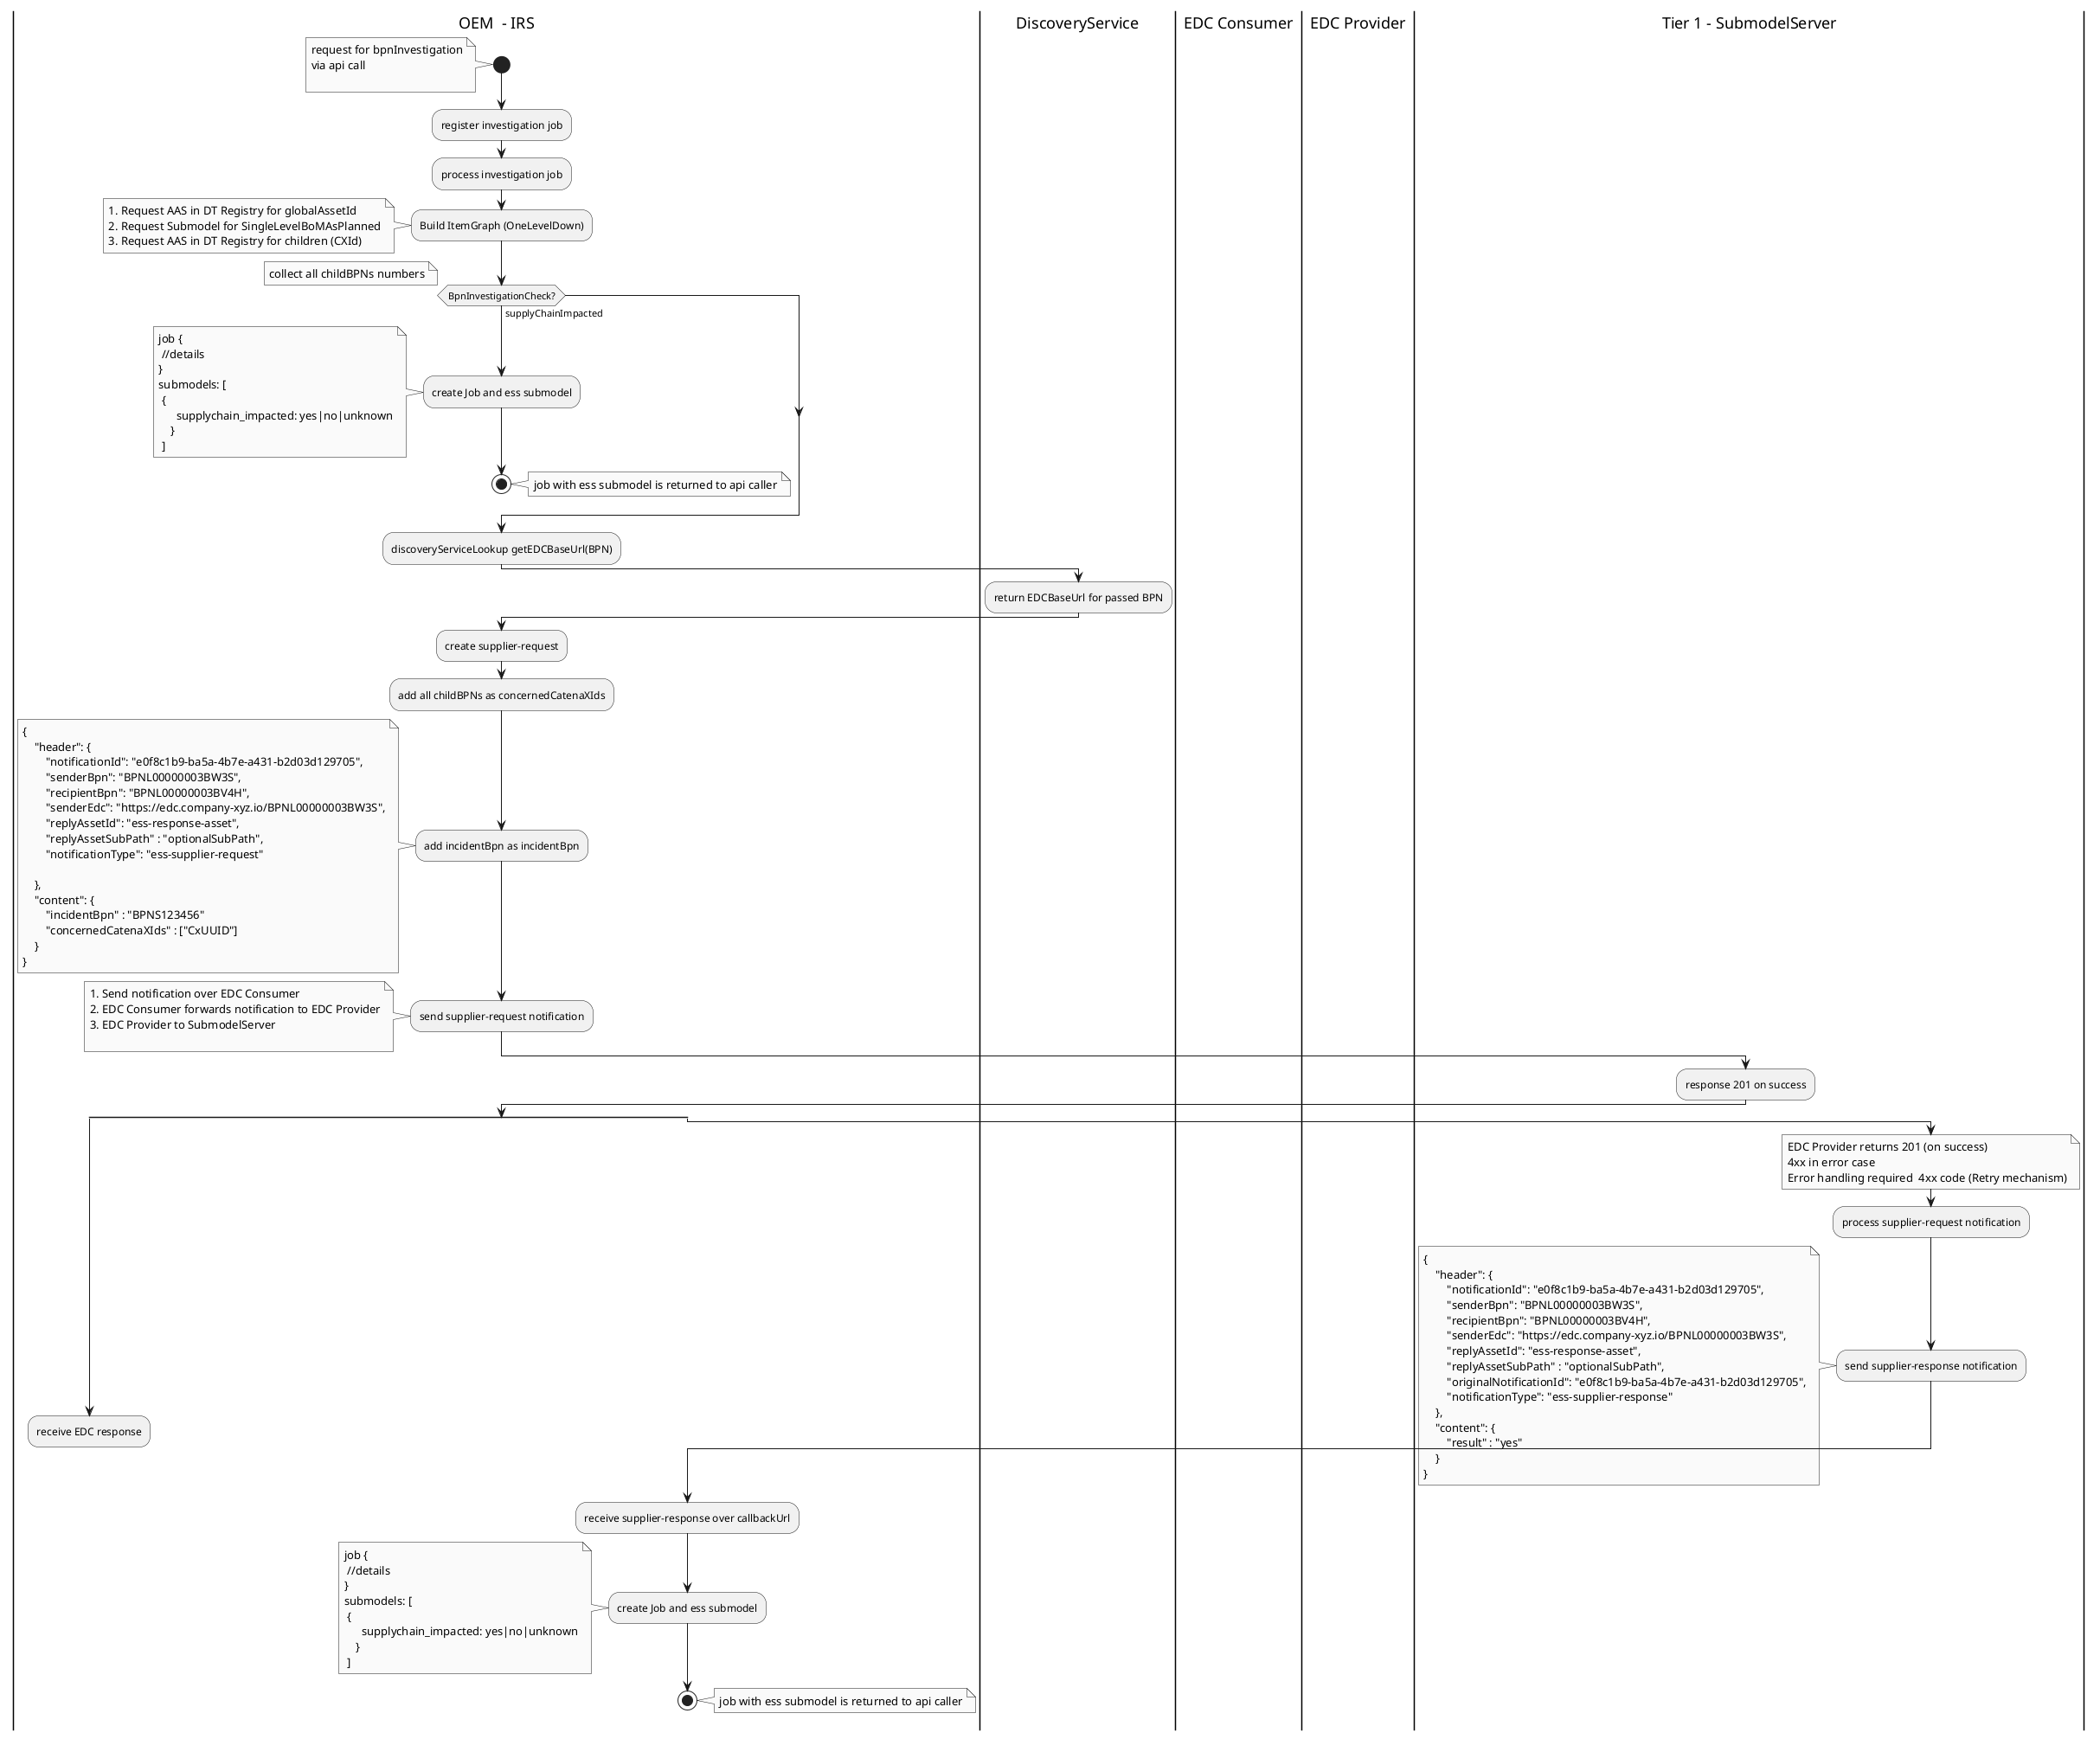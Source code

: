 @startuml
skinparam monochrome true
skinparam shadowing false

| OEM  - IRS |
start
note left
    request for bpnInvestigation
    via api call

end note
:register investigation job;
:process investigation job;
:Build ItemGraph (OneLevelDown);
note left
    1. Request AAS in DT Registry for globalAssetId
    2. Request Submodel for SingleLevelBoMAsPlanned
    3. Request AAS in DT Registry for children (CXId)
end note

    if (BpnInvestigationCheck?) then (supplyChainImpacted)
    note right
        collect all childBPNs numbers
    end note
    :create Job and ess submodel;
    note left
        job {
         //details
        }
        submodels: [
         {
              supplychain_impacted: yes|no|unknown
            }
         ]
    end note
    stop
    note right
         job with ess submodel is returned to api caller
    end note
    endif

    :discoveryServiceLookup getEDCBaseUrl(BPN);

    |DiscoveryService|
    :return EDCBaseUrl for passed BPN;

    | OEM  - IRS |
    :create supplier-request;
    :add all childBPNs as concernedCatenaXIds;
    :add incidentBpn as incidentBpn;
    note left
    {
        "header": {
            "notificationId": "e0f8c1b9-ba5a-4b7e-a431-b2d03d129705",
            "senderBpn": "BPNL00000003BW3S",
            "recipientBpn": "BPNL00000003BV4H",
            "senderEdc": "https://edc.company-xyz.io/BPNL00000003BW3S",
            "replyAssetId": "ess-response-asset",
            "replyAssetSubPath" : "optionalSubPath",
            "notificationType": "ess-supplier-request"

        },
        "content": {
            "incidentBpn" : "BPNS123456"
            "concernedCatenaXIds" : ["CxUUID"]
        }
    }
    end note

    :send supplier-request notification;
    note left
     1. Send notification over EDC Consumer
     2. EDC Consumer forwards notification to EDC Provider
     3. EDC Provider to SubmodelServer

    end note
    | EDC Consumer |

    | EDC Provider |

    | Tier 1 - SubmodelServer |

    :response 201 on success;
    split
    | OEM  - IRS |
    :receive EDC response;
    kill
    split again
    | Tier 1 - SubmodelServer |
    note left
        EDC Provider returns 201 (on success)
        4xx in error case
        Error handling required  4xx code (Retry mechanism)
    end note


    :process supplier-request notification;
    :send supplier-response notification;
    note left
        {
            "header": {
                "notificationId": "e0f8c1b9-ba5a-4b7e-a431-b2d03d129705",
                "senderBpn": "BPNL00000003BW3S",
                "recipientBpn": "BPNL00000003BV4H",
                "senderEdc": "https://edc.company-xyz.io/BPNL00000003BW3S",
                "replyAssetId": "ess-response-asset",
                "replyAssetSubPath" : "optionalSubPath",
                "originalNotificationId": "e0f8c1b9-ba5a-4b7e-a431-b2d03d129705",
                "notificationType": "ess-supplier-response"
            },
            "content": {
                "result" : "yes"
            }
        }
    end note

| OEM  - IRS |
:receive supplier-response over callbackUrl;
:create Job and ess submodel;
note left
    job {
     //details
    }
    submodels: [
     {
          supplychain_impacted: yes|no|unknown
        }
     ]
end note
stop
note right
    job with ess submodel is returned to api caller
end note
@enduml